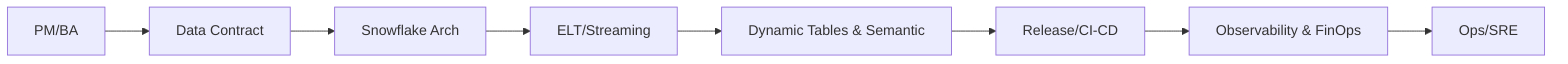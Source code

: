flowchart LR
  PM[PM/BA] --> CONTRACT[Data Contract] --> ARCH[Snowflake Arch]
  ARCH --> ELT[ELT/Streaming]
  ELT --> SEM[Dynamic Tables & Semantic]
  SEM --> REL[Release/CI-CD]
  REL --> OBS[Observability & FinOps]
  OBS --> OPS[Ops/SRE]